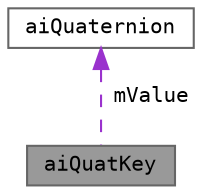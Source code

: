 digraph "aiQuatKey"
{
 // LATEX_PDF_SIZE
  bgcolor="transparent";
  edge [fontname=Terminal,fontsize=10,labelfontname=Helvetica,labelfontsize=10];
  node [fontname=Terminal,fontsize=10,shape=box,height=0.2,width=0.4];
  Node1 [label="aiQuatKey",height=0.2,width=0.4,color="gray40", fillcolor="grey60", style="filled", fontcolor="black",tooltip=" "];
  Node2 -> Node1 [dir="back",color="darkorchid3",style="dashed",label=" mValue" ];
  Node2 [label="aiQuaternion",height=0.2,width=0.4,color="gray40", fillcolor="white", style="filled",URL="$structai_quaternion.html",tooltip=" "];
}
